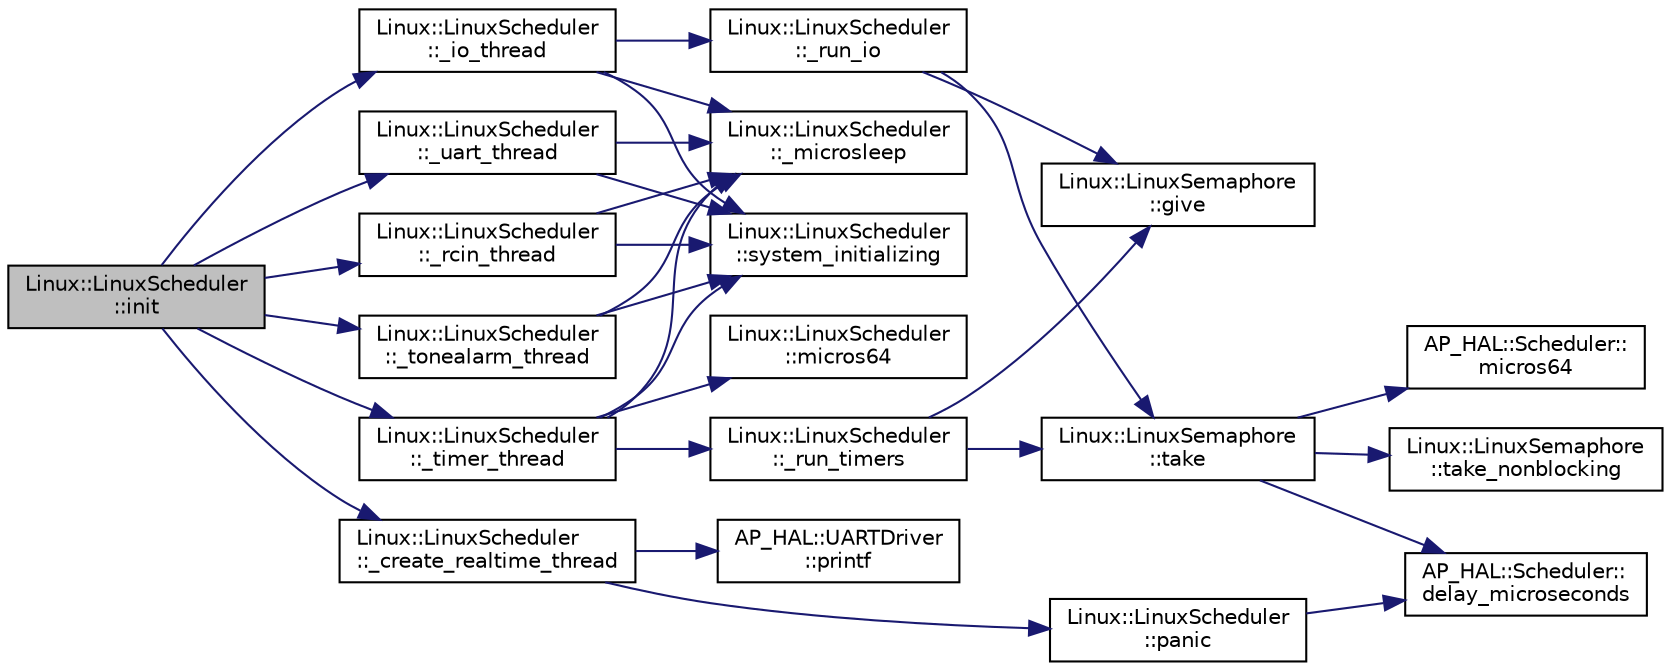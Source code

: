 digraph "Linux::LinuxScheduler::init"
{
 // INTERACTIVE_SVG=YES
  edge [fontname="Helvetica",fontsize="10",labelfontname="Helvetica",labelfontsize="10"];
  node [fontname="Helvetica",fontsize="10",shape=record];
  rankdir="LR";
  Node1 [label="Linux::LinuxScheduler\l::init",height=0.2,width=0.4,color="black", fillcolor="grey75", style="filled" fontcolor="black"];
  Node1 -> Node2 [color="midnightblue",fontsize="10",style="solid",fontname="Helvetica"];
  Node2 [label="Linux::LinuxScheduler\l::_timer_thread",height=0.2,width=0.4,color="black", fillcolor="white", style="filled",URL="$classLinux_1_1LinuxScheduler.html#a85f014765f99e48c2e7f14563dfc9a00"];
  Node2 -> Node3 [color="midnightblue",fontsize="10",style="solid",fontname="Helvetica"];
  Node3 [label="Linux::LinuxScheduler\l::system_initializing",height=0.2,width=0.4,color="black", fillcolor="white", style="filled",URL="$classLinux_1_1LinuxScheduler.html#acf4c1f7a42bd83c072bb166aa2c6ebf6"];
  Node2 -> Node4 [color="midnightblue",fontsize="10",style="solid",fontname="Helvetica"];
  Node4 [label="Linux::LinuxScheduler\l::micros64",height=0.2,width=0.4,color="black", fillcolor="white", style="filled",URL="$classLinux_1_1LinuxScheduler.html#a65db143a95c6cc281a8c5c01a7afbf5d"];
  Node2 -> Node5 [color="midnightblue",fontsize="10",style="solid",fontname="Helvetica"];
  Node5 [label="Linux::LinuxScheduler\l::_microsleep",height=0.2,width=0.4,color="black", fillcolor="white", style="filled",URL="$classLinux_1_1LinuxScheduler.html#ab0d73f88e3e8c93b6d389921b52b5257"];
  Node2 -> Node6 [color="midnightblue",fontsize="10",style="solid",fontname="Helvetica"];
  Node6 [label="Linux::LinuxScheduler\l::_run_timers",height=0.2,width=0.4,color="black", fillcolor="white", style="filled",URL="$classLinux_1_1LinuxScheduler.html#ab6c47de85c733b200bd687a4be4235f2"];
  Node6 -> Node7 [color="midnightblue",fontsize="10",style="solid",fontname="Helvetica"];
  Node7 [label="Linux::LinuxSemaphore\l::take",height=0.2,width=0.4,color="black", fillcolor="white", style="filled",URL="$classLinux_1_1LinuxSemaphore.html#aeb67a6316045bb520884a0e1518faf60"];
  Node7 -> Node8 [color="midnightblue",fontsize="10",style="solid",fontname="Helvetica"];
  Node8 [label="Linux::LinuxSemaphore\l::take_nonblocking",height=0.2,width=0.4,color="black", fillcolor="white", style="filled",URL="$classLinux_1_1LinuxSemaphore.html#a95fab6c6751022e98592f3d2f1a031e2"];
  Node7 -> Node9 [color="midnightblue",fontsize="10",style="solid",fontname="Helvetica"];
  Node9 [label="AP_HAL::Scheduler::\lmicros64",height=0.2,width=0.4,color="black", fillcolor="white", style="filled",URL="$classAP__HAL_1_1Scheduler.html#acfe178fdca7f8d9b22a939b3aac1a84f"];
  Node7 -> Node10 [color="midnightblue",fontsize="10",style="solid",fontname="Helvetica"];
  Node10 [label="AP_HAL::Scheduler::\ldelay_microseconds",height=0.2,width=0.4,color="black", fillcolor="white", style="filled",URL="$classAP__HAL_1_1Scheduler.html#a78c4f1b1f192ac1c99544b6cc8f099b0"];
  Node6 -> Node11 [color="midnightblue",fontsize="10",style="solid",fontname="Helvetica"];
  Node11 [label="Linux::LinuxSemaphore\l::give",height=0.2,width=0.4,color="black", fillcolor="white", style="filled",URL="$classLinux_1_1LinuxSemaphore.html#aace5e39da9e309e2ffbd3fabff4e52e1"];
  Node1 -> Node12 [color="midnightblue",fontsize="10",style="solid",fontname="Helvetica"];
  Node12 [label="Linux::LinuxScheduler\l::_uart_thread",height=0.2,width=0.4,color="black", fillcolor="white", style="filled",URL="$classLinux_1_1LinuxScheduler.html#a9411b1b52ba34479f5ecad4ef8687d6a"];
  Node12 -> Node3 [color="midnightblue",fontsize="10",style="solid",fontname="Helvetica"];
  Node12 -> Node5 [color="midnightblue",fontsize="10",style="solid",fontname="Helvetica"];
  Node1 -> Node13 [color="midnightblue",fontsize="10",style="solid",fontname="Helvetica"];
  Node13 [label="Linux::LinuxScheduler\l::_rcin_thread",height=0.2,width=0.4,color="black", fillcolor="white", style="filled",URL="$classLinux_1_1LinuxScheduler.html#aca4c1781ac226dd44f8df03a498e8bbc"];
  Node13 -> Node3 [color="midnightblue",fontsize="10",style="solid",fontname="Helvetica"];
  Node13 -> Node5 [color="midnightblue",fontsize="10",style="solid",fontname="Helvetica"];
  Node1 -> Node14 [color="midnightblue",fontsize="10",style="solid",fontname="Helvetica"];
  Node14 [label="Linux::LinuxScheduler\l::_tonealarm_thread",height=0.2,width=0.4,color="black", fillcolor="white", style="filled",URL="$classLinux_1_1LinuxScheduler.html#a059307cc2d5424aa7d80381ecfaec830"];
  Node14 -> Node3 [color="midnightblue",fontsize="10",style="solid",fontname="Helvetica"];
  Node14 -> Node5 [color="midnightblue",fontsize="10",style="solid",fontname="Helvetica"];
  Node1 -> Node15 [color="midnightblue",fontsize="10",style="solid",fontname="Helvetica"];
  Node15 [label="Linux::LinuxScheduler\l::_io_thread",height=0.2,width=0.4,color="black", fillcolor="white", style="filled",URL="$classLinux_1_1LinuxScheduler.html#a1df8eefe812e9771393d66dac35e0d1c"];
  Node15 -> Node3 [color="midnightblue",fontsize="10",style="solid",fontname="Helvetica"];
  Node15 -> Node5 [color="midnightblue",fontsize="10",style="solid",fontname="Helvetica"];
  Node15 -> Node16 [color="midnightblue",fontsize="10",style="solid",fontname="Helvetica"];
  Node16 [label="Linux::LinuxScheduler\l::_run_io",height=0.2,width=0.4,color="black", fillcolor="white", style="filled",URL="$classLinux_1_1LinuxScheduler.html#a8ce627229b5357fc187d2829a551d8a5"];
  Node16 -> Node7 [color="midnightblue",fontsize="10",style="solid",fontname="Helvetica"];
  Node16 -> Node11 [color="midnightblue",fontsize="10",style="solid",fontname="Helvetica"];
  Node1 -> Node17 [color="midnightblue",fontsize="10",style="solid",fontname="Helvetica"];
  Node17 [label="Linux::LinuxScheduler\l::_create_realtime_thread",height=0.2,width=0.4,color="black", fillcolor="white", style="filled",URL="$classLinux_1_1LinuxScheduler.html#a19b16f9b871684e8c64d69bb94ad7a5f"];
  Node17 -> Node18 [color="midnightblue",fontsize="10",style="solid",fontname="Helvetica"];
  Node18 [label="AP_HAL::UARTDriver\l::printf",height=0.2,width=0.4,color="black", fillcolor="white", style="filled",URL="$classAP__HAL_1_1UARTDriver.html#a4b1ae6fcec3dfe651d08faf589f4ad6d"];
  Node17 -> Node19 [color="midnightblue",fontsize="10",style="solid",fontname="Helvetica"];
  Node19 [label="Linux::LinuxScheduler\l::panic",height=0.2,width=0.4,color="black", fillcolor="white", style="filled",URL="$classLinux_1_1LinuxScheduler.html#a4cad7ecdf1bc3bbe8969aab017b964f8"];
  Node19 -> Node10 [color="midnightblue",fontsize="10",style="solid",fontname="Helvetica"];
}
